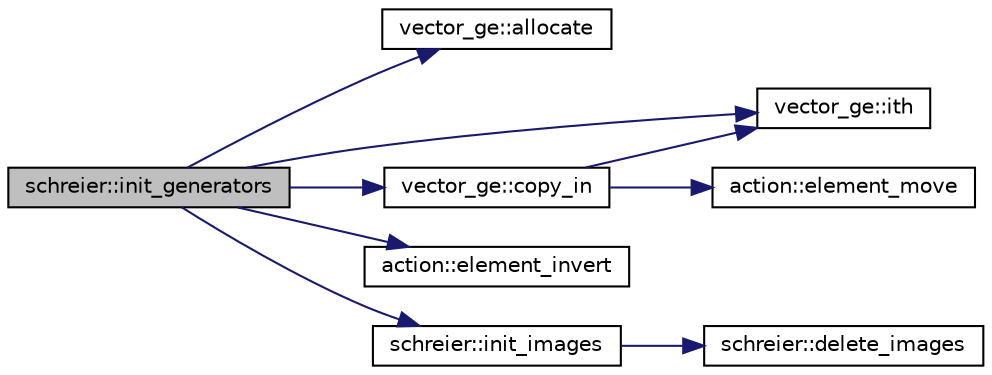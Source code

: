 digraph "schreier::init_generators"
{
  edge [fontname="Helvetica",fontsize="10",labelfontname="Helvetica",labelfontsize="10"];
  node [fontname="Helvetica",fontsize="10",shape=record];
  rankdir="LR";
  Node2453 [label="schreier::init_generators",height=0.2,width=0.4,color="black", fillcolor="grey75", style="filled", fontcolor="black"];
  Node2453 -> Node2454 [color="midnightblue",fontsize="10",style="solid",fontname="Helvetica"];
  Node2454 [label="vector_ge::allocate",height=0.2,width=0.4,color="black", fillcolor="white", style="filled",URL="$d4/d6e/classvector__ge.html#a35b062a9201b30f0a87bf87702d243ae"];
  Node2453 -> Node2455 [color="midnightblue",fontsize="10",style="solid",fontname="Helvetica"];
  Node2455 [label="vector_ge::copy_in",height=0.2,width=0.4,color="black", fillcolor="white", style="filled",URL="$d4/d6e/classvector__ge.html#ad02ebf2d4e8bbf095685aea921999145"];
  Node2455 -> Node2456 [color="midnightblue",fontsize="10",style="solid",fontname="Helvetica"];
  Node2456 [label="vector_ge::ith",height=0.2,width=0.4,color="black", fillcolor="white", style="filled",URL="$d4/d6e/classvector__ge.html#a1ff002e8b746a9beb119d57dcd4a15ff"];
  Node2455 -> Node2457 [color="midnightblue",fontsize="10",style="solid",fontname="Helvetica"];
  Node2457 [label="action::element_move",height=0.2,width=0.4,color="black", fillcolor="white", style="filled",URL="$d2/d86/classaction.html#a550947491bbb534d3d7951f50198a874"];
  Node2453 -> Node2458 [color="midnightblue",fontsize="10",style="solid",fontname="Helvetica"];
  Node2458 [label="action::element_invert",height=0.2,width=0.4,color="black", fillcolor="white", style="filled",URL="$d2/d86/classaction.html#aa4bd01e338497714586636751fcef436"];
  Node2453 -> Node2456 [color="midnightblue",fontsize="10",style="solid",fontname="Helvetica"];
  Node2453 -> Node2459 [color="midnightblue",fontsize="10",style="solid",fontname="Helvetica"];
  Node2459 [label="schreier::init_images",height=0.2,width=0.4,color="black", fillcolor="white", style="filled",URL="$d3/dd6/classschreier.html#a18706665fcf3e66a503373f2eef8fe21"];
  Node2459 -> Node2460 [color="midnightblue",fontsize="10",style="solid",fontname="Helvetica"];
  Node2460 [label="schreier::delete_images",height=0.2,width=0.4,color="black", fillcolor="white", style="filled",URL="$d3/dd6/classschreier.html#abdd236da6354b3a5a8e83532e41f7fc3"];
}
